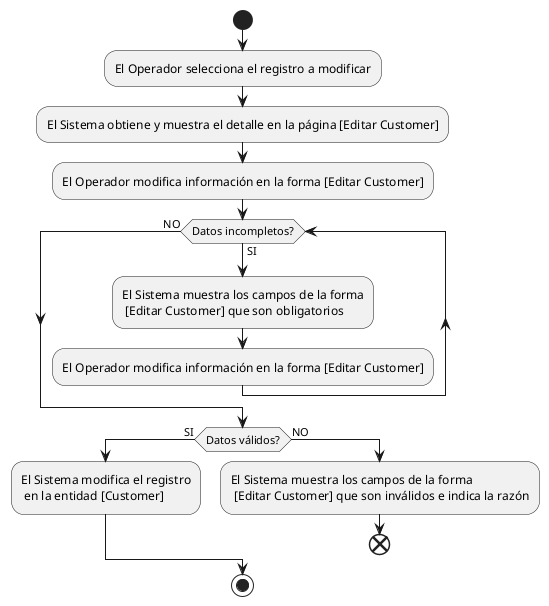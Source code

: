 @startumlstart
start
:El Operador selecciona el registro a modificar;
:El Sistema obtiene y muestra el detalle en la página [Editar Customer];
:El Operador modifica información en la forma [Editar Customer];
while (Datos incompletos?) is (SI)  
	:El Sistema muestra los campos de la forma\n [Editar Customer] que son obligatorios;  
	:El Operador modifica información en la forma [Editar Customer];
endwhile (NO)  

	if (Datos válidos?) then (SI)    
		:El Sistema modifica el registro\n en la entidad [Customer];  
	else (NO)    
		:El Sistema muestra los campos de la forma\n [Editar Customer] que son inválidos e indica la razón;    
		end  
	endif
stop
@enduml

